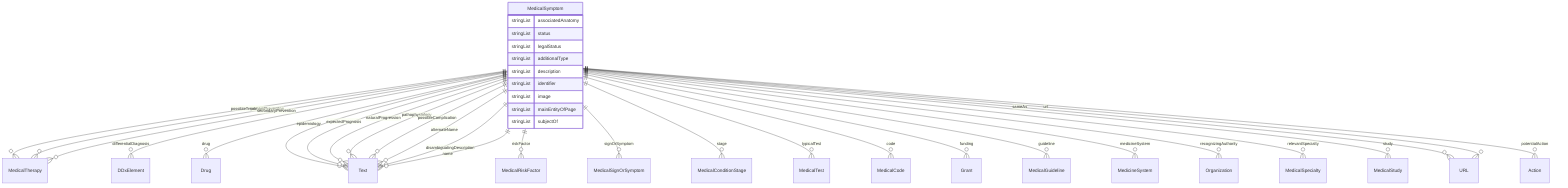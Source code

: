 erDiagram
MedicalSymptom {
    stringList associatedAnatomy  
    stringList status  
    stringList legalStatus  
    stringList additionalType  
    stringList description  
    stringList identifier  
    stringList image  
    stringList mainEntityOfPage  
    stringList subjectOf  
}

MedicalSymptom ||--}o MedicalTherapy : "possibleTreatment"
MedicalSymptom ||--}o DDxElement : "differentialDiagnosis"
MedicalSymptom ||--}o Drug : "drug"
MedicalSymptom ||--}o Text : "epidemiology"
MedicalSymptom ||--}o Text : "expectedPrognosis"
MedicalSymptom ||--}o Text : "naturalProgression"
MedicalSymptom ||--}o Text : "pathophysiology"
MedicalSymptom ||--}o Text : "possibleComplication"
MedicalSymptom ||--}o MedicalTherapy : "primaryPrevention"
MedicalSymptom ||--}o MedicalRiskFactor : "riskFactor"
MedicalSymptom ||--}o MedicalTherapy : "secondaryPrevention"
MedicalSymptom ||--}o MedicalSignOrSymptom : "signOrSymptom"
MedicalSymptom ||--}o MedicalConditionStage : "stage"
MedicalSymptom ||--}o MedicalTest : "typicalTest"
MedicalSymptom ||--}o MedicalCode : "code"
MedicalSymptom ||--}o Grant : "funding"
MedicalSymptom ||--}o MedicalGuideline : "guideline"
MedicalSymptom ||--}o MedicineSystem : "medicineSystem"
MedicalSymptom ||--}o Organization : "recognizingAuthority"
MedicalSymptom ||--}o MedicalSpecialty : "relevantSpecialty"
MedicalSymptom ||--}o MedicalStudy : "study"
MedicalSymptom ||--}o Text : "alternateName"
MedicalSymptom ||--}o Text : "disambiguatingDescription"
MedicalSymptom ||--}o Text : "name"
MedicalSymptom ||--}o URL : "sameAs"
MedicalSymptom ||--}o Action : "potentialAction"
MedicalSymptom ||--}o URL : "url"